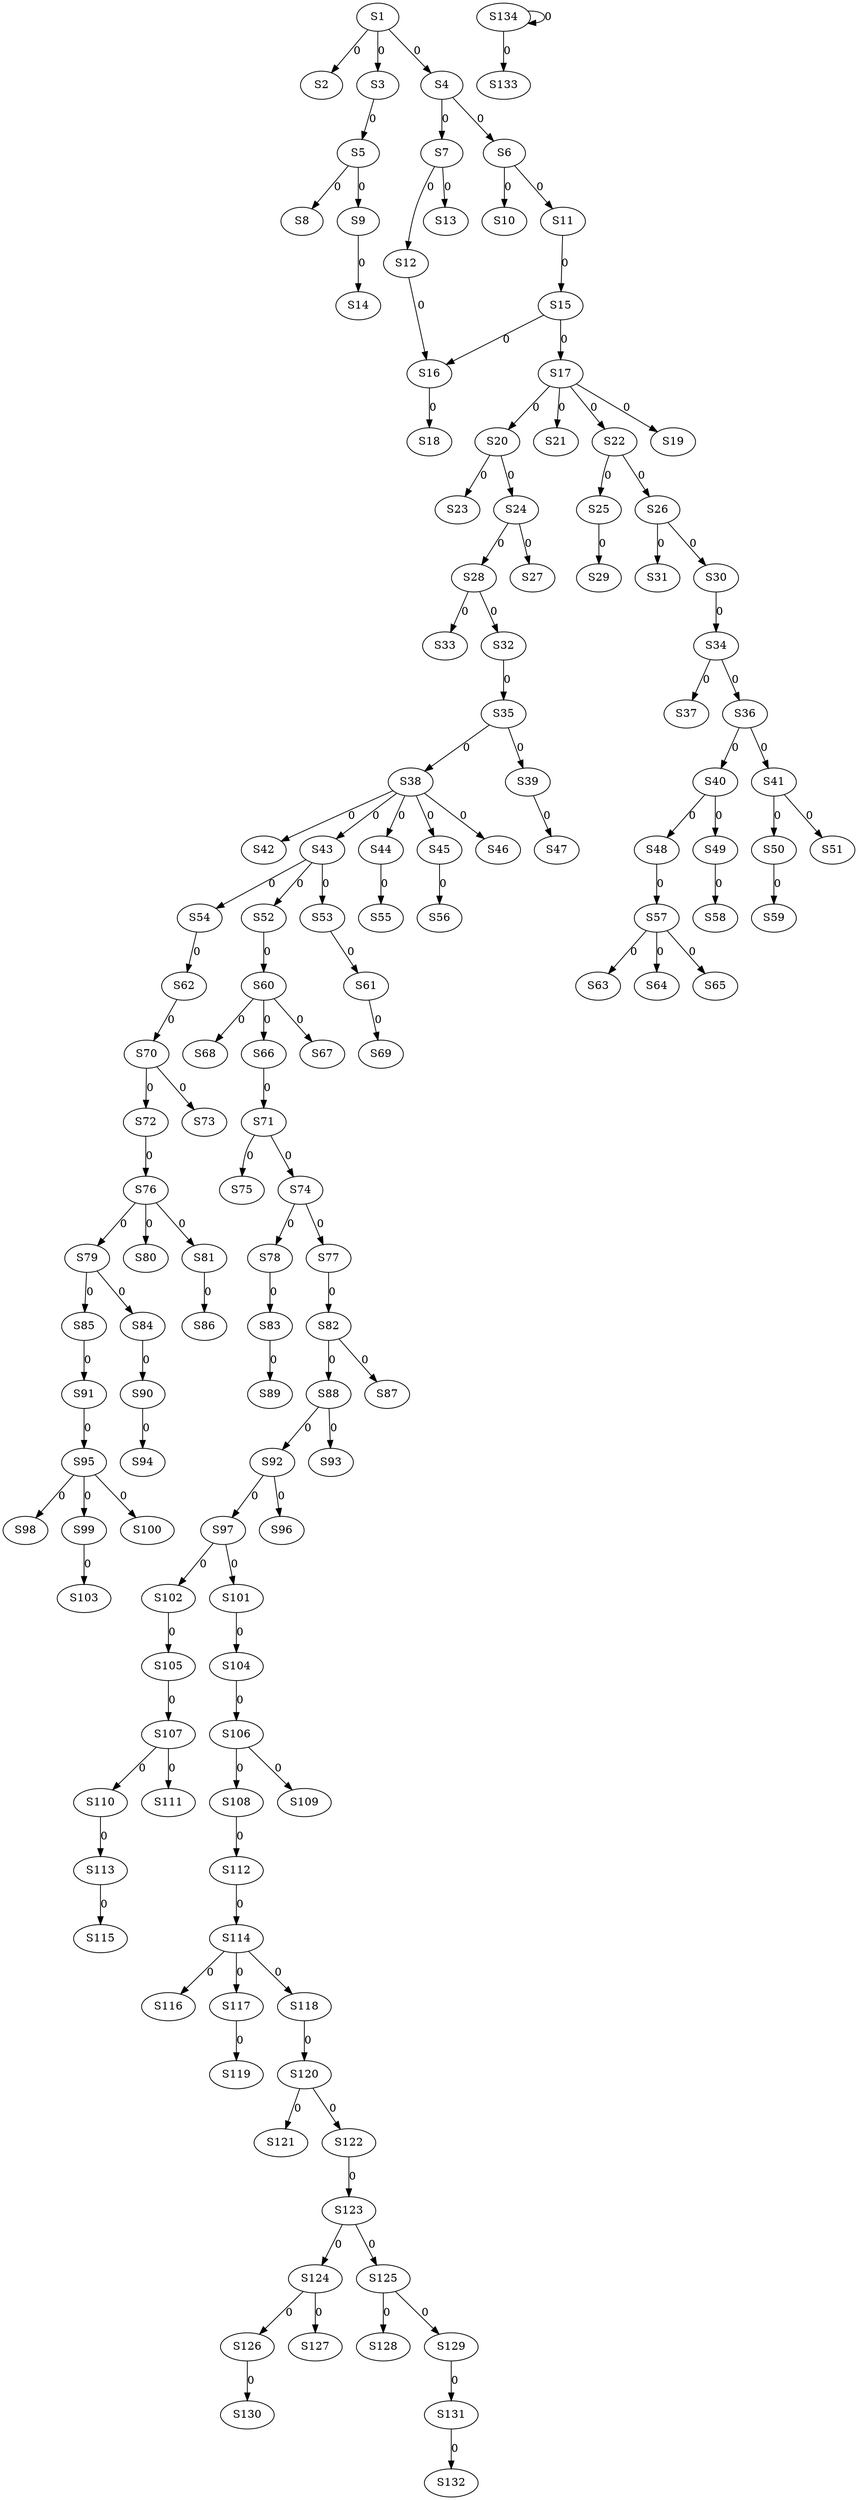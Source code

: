 strict digraph {
	S1 -> S2 [ label = 0 ];
	S1 -> S3 [ label = 0 ];
	S1 -> S4 [ label = 0 ];
	S3 -> S5 [ label = 0 ];
	S4 -> S6 [ label = 0 ];
	S4 -> S7 [ label = 0 ];
	S5 -> S8 [ label = 0 ];
	S5 -> S9 [ label = 0 ];
	S6 -> S10 [ label = 0 ];
	S6 -> S11 [ label = 0 ];
	S7 -> S12 [ label = 0 ];
	S7 -> S13 [ label = 0 ];
	S9 -> S14 [ label = 0 ];
	S11 -> S15 [ label = 0 ];
	S15 -> S16 [ label = 0 ];
	S15 -> S17 [ label = 0 ];
	S16 -> S18 [ label = 0 ];
	S17 -> S19 [ label = 0 ];
	S17 -> S20 [ label = 0 ];
	S17 -> S21 [ label = 0 ];
	S17 -> S22 [ label = 0 ];
	S20 -> S23 [ label = 0 ];
	S20 -> S24 [ label = 0 ];
	S22 -> S25 [ label = 0 ];
	S22 -> S26 [ label = 0 ];
	S24 -> S27 [ label = 0 ];
	S24 -> S28 [ label = 0 ];
	S25 -> S29 [ label = 0 ];
	S26 -> S30 [ label = 0 ];
	S26 -> S31 [ label = 0 ];
	S28 -> S32 [ label = 0 ];
	S28 -> S33 [ label = 0 ];
	S30 -> S34 [ label = 0 ];
	S32 -> S35 [ label = 0 ];
	S34 -> S36 [ label = 0 ];
	S34 -> S37 [ label = 0 ];
	S35 -> S38 [ label = 0 ];
	S35 -> S39 [ label = 0 ];
	S36 -> S40 [ label = 0 ];
	S36 -> S41 [ label = 0 ];
	S38 -> S42 [ label = 0 ];
	S38 -> S43 [ label = 0 ];
	S38 -> S44 [ label = 0 ];
	S38 -> S45 [ label = 0 ];
	S38 -> S46 [ label = 0 ];
	S39 -> S47 [ label = 0 ];
	S40 -> S48 [ label = 0 ];
	S40 -> S49 [ label = 0 ];
	S41 -> S50 [ label = 0 ];
	S41 -> S51 [ label = 0 ];
	S43 -> S52 [ label = 0 ];
	S43 -> S53 [ label = 0 ];
	S43 -> S54 [ label = 0 ];
	S44 -> S55 [ label = 0 ];
	S45 -> S56 [ label = 0 ];
	S48 -> S57 [ label = 0 ];
	S49 -> S58 [ label = 0 ];
	S50 -> S59 [ label = 0 ];
	S52 -> S60 [ label = 0 ];
	S53 -> S61 [ label = 0 ];
	S54 -> S62 [ label = 0 ];
	S57 -> S63 [ label = 0 ];
	S57 -> S64 [ label = 0 ];
	S57 -> S65 [ label = 0 ];
	S60 -> S66 [ label = 0 ];
	S60 -> S67 [ label = 0 ];
	S60 -> S68 [ label = 0 ];
	S61 -> S69 [ label = 0 ];
	S62 -> S70 [ label = 0 ];
	S66 -> S71 [ label = 0 ];
	S70 -> S72 [ label = 0 ];
	S70 -> S73 [ label = 0 ];
	S71 -> S74 [ label = 0 ];
	S71 -> S75 [ label = 0 ];
	S72 -> S76 [ label = 0 ];
	S74 -> S77 [ label = 0 ];
	S74 -> S78 [ label = 0 ];
	S76 -> S79 [ label = 0 ];
	S76 -> S80 [ label = 0 ];
	S76 -> S81 [ label = 0 ];
	S77 -> S82 [ label = 0 ];
	S78 -> S83 [ label = 0 ];
	S79 -> S84 [ label = 0 ];
	S79 -> S85 [ label = 0 ];
	S81 -> S86 [ label = 0 ];
	S82 -> S87 [ label = 0 ];
	S82 -> S88 [ label = 0 ];
	S83 -> S89 [ label = 0 ];
	S84 -> S90 [ label = 0 ];
	S85 -> S91 [ label = 0 ];
	S88 -> S92 [ label = 0 ];
	S88 -> S93 [ label = 0 ];
	S90 -> S94 [ label = 0 ];
	S91 -> S95 [ label = 0 ];
	S92 -> S96 [ label = 0 ];
	S92 -> S97 [ label = 0 ];
	S95 -> S98 [ label = 0 ];
	S95 -> S99 [ label = 0 ];
	S95 -> S100 [ label = 0 ];
	S97 -> S101 [ label = 0 ];
	S97 -> S102 [ label = 0 ];
	S99 -> S103 [ label = 0 ];
	S101 -> S104 [ label = 0 ];
	S102 -> S105 [ label = 0 ];
	S104 -> S106 [ label = 0 ];
	S105 -> S107 [ label = 0 ];
	S106 -> S108 [ label = 0 ];
	S106 -> S109 [ label = 0 ];
	S107 -> S110 [ label = 0 ];
	S107 -> S111 [ label = 0 ];
	S108 -> S112 [ label = 0 ];
	S110 -> S113 [ label = 0 ];
	S112 -> S114 [ label = 0 ];
	S113 -> S115 [ label = 0 ];
	S114 -> S116 [ label = 0 ];
	S114 -> S117 [ label = 0 ];
	S114 -> S118 [ label = 0 ];
	S117 -> S119 [ label = 0 ];
	S118 -> S120 [ label = 0 ];
	S120 -> S121 [ label = 0 ];
	S120 -> S122 [ label = 0 ];
	S122 -> S123 [ label = 0 ];
	S123 -> S124 [ label = 0 ];
	S123 -> S125 [ label = 0 ];
	S124 -> S126 [ label = 0 ];
	S124 -> S127 [ label = 0 ];
	S125 -> S128 [ label = 0 ];
	S125 -> S129 [ label = 0 ];
	S126 -> S130 [ label = 0 ];
	S129 -> S131 [ label = 0 ];
	S131 -> S132 [ label = 0 ];
	S134 -> S133 [ label = 0 ];
	S134 -> S134 [ label = 0 ];
	S12 -> S16 [ label = 0 ];
}